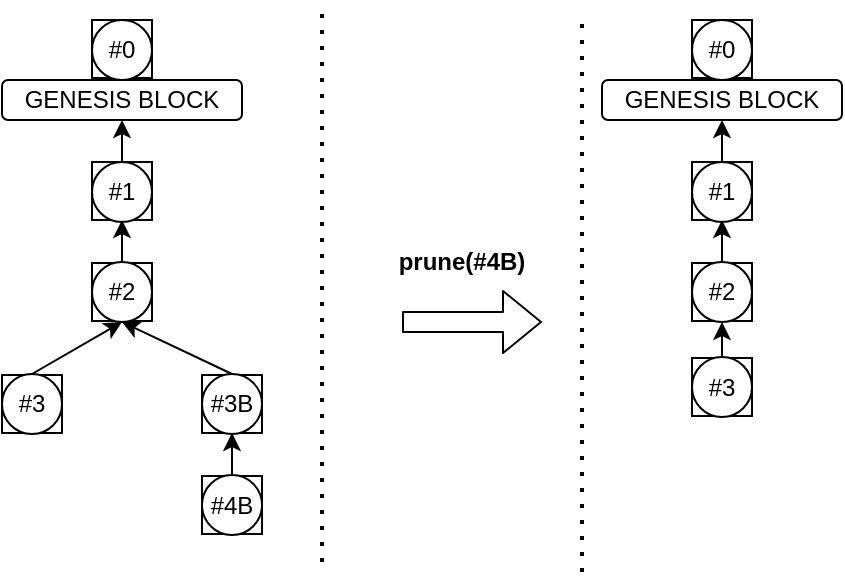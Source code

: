 <mxfile version="13.4.5" type="device"><diagram id="RQcjgeeODLbcMBvQ2yHW" name="Page-1"><mxGraphModel dx="932" dy="603" grid="1" gridSize="10" guides="1" tooltips="1" connect="1" arrows="1" fold="1" page="1" pageScale="1" pageWidth="827" pageHeight="1169" math="0" shadow="0"><root><mxCell id="0"/><mxCell id="1" parent="0"/><mxCell id="AltUrxacRX_yjxhTiLbI-17" value="" style="rounded=0;whiteSpace=wrap;html=1;" vertex="1" parent="1"><mxGeometry x="155" y="169" width="30" height="29" as="geometry"/></mxCell><mxCell id="AltUrxacRX_yjxhTiLbI-16" value="" style="rounded=0;whiteSpace=wrap;html=1;" vertex="1" parent="1"><mxGeometry x="155" y="290.5" width="30" height="29" as="geometry"/></mxCell><mxCell id="AltUrxacRX_yjxhTiLbI-14" value="" style="rounded=0;whiteSpace=wrap;html=1;" vertex="1" parent="1"><mxGeometry x="155" y="240" width="30" height="29" as="geometry"/></mxCell><mxCell id="AltUrxacRX_yjxhTiLbI-2" value="#1" style="ellipse;whiteSpace=wrap;html=1;" vertex="1" parent="1"><mxGeometry x="155" y="240" width="30" height="30" as="geometry"/></mxCell><mxCell id="AltUrxacRX_yjxhTiLbI-3" value="#2" style="ellipse;whiteSpace=wrap;html=1;" vertex="1" parent="1"><mxGeometry x="155" y="290" width="30" height="30" as="geometry"/></mxCell><mxCell id="AltUrxacRX_yjxhTiLbI-5" value="#0" style="ellipse;whiteSpace=wrap;html=1;" vertex="1" parent="1"><mxGeometry x="155" y="169" width="30" height="30" as="geometry"/></mxCell><mxCell id="AltUrxacRX_yjxhTiLbI-6" value="GENESIS BLOCK" style="rounded=1;whiteSpace=wrap;html=1;" vertex="1" parent="1"><mxGeometry x="110" y="199" width="120" height="20" as="geometry"/></mxCell><mxCell id="AltUrxacRX_yjxhTiLbI-9" value="" style="endArrow=classic;html=1;exitX=0.5;exitY=0;exitDx=0;exitDy=0;entryX=0.5;entryY=1;entryDx=0;entryDy=0;" edge="1" parent="1" source="AltUrxacRX_yjxhTiLbI-2" target="AltUrxacRX_yjxhTiLbI-6"><mxGeometry width="50" height="50" relative="1" as="geometry"><mxPoint x="345" y="459" as="sourcePoint"/><mxPoint x="395" y="409" as="targetPoint"/></mxGeometry></mxCell><mxCell id="AltUrxacRX_yjxhTiLbI-10" value="" style="endArrow=classic;html=1;exitX=0.5;exitY=0;exitDx=0;exitDy=0;" edge="1" parent="1" source="AltUrxacRX_yjxhTiLbI-3"><mxGeometry width="50" height="50" relative="1" as="geometry"><mxPoint x="180" y="250" as="sourcePoint"/><mxPoint x="170" y="269" as="targetPoint"/></mxGeometry></mxCell><mxCell id="AltUrxacRX_yjxhTiLbI-83" value="" style="rounded=0;whiteSpace=wrap;html=1;" vertex="1" parent="1"><mxGeometry x="110" y="346.5" width="30" height="29" as="geometry"/></mxCell><mxCell id="AltUrxacRX_yjxhTiLbI-84" value="#3" style="ellipse;whiteSpace=wrap;html=1;" vertex="1" parent="1"><mxGeometry x="110" y="346" width="30" height="30" as="geometry"/></mxCell><mxCell id="AltUrxacRX_yjxhTiLbI-85" value="" style="endArrow=classic;html=1;exitX=0.5;exitY=0;exitDx=0;exitDy=0;entryX=0.5;entryY=1;entryDx=0;entryDy=0;" edge="1" parent="1" source="AltUrxacRX_yjxhTiLbI-84" target="AltUrxacRX_yjxhTiLbI-3"><mxGeometry width="50" height="50" relative="1" as="geometry"><mxPoint x="135" y="306" as="sourcePoint"/><mxPoint x="125" y="325" as="targetPoint"/></mxGeometry></mxCell><mxCell id="AltUrxacRX_yjxhTiLbI-86" value="" style="rounded=0;whiteSpace=wrap;html=1;" vertex="1" parent="1"><mxGeometry x="210" y="346.5" width="30" height="29" as="geometry"/></mxCell><mxCell id="AltUrxacRX_yjxhTiLbI-87" value="#3B" style="ellipse;whiteSpace=wrap;html=1;" vertex="1" parent="1"><mxGeometry x="210" y="346" width="30" height="30" as="geometry"/></mxCell><mxCell id="AltUrxacRX_yjxhTiLbI-88" value="" style="endArrow=classic;html=1;exitX=0.5;exitY=0;exitDx=0;exitDy=0;entryX=0.5;entryY=1;entryDx=0;entryDy=0;" edge="1" parent="1" source="AltUrxacRX_yjxhTiLbI-87" target="AltUrxacRX_yjxhTiLbI-3"><mxGeometry width="50" height="50" relative="1" as="geometry"><mxPoint x="235" y="306" as="sourcePoint"/><mxPoint x="225" y="325" as="targetPoint"/></mxGeometry></mxCell><mxCell id="AltUrxacRX_yjxhTiLbI-89" value="" style="rounded=0;whiteSpace=wrap;html=1;" vertex="1" parent="1"><mxGeometry x="210" y="397" width="30" height="29" as="geometry"/></mxCell><mxCell id="AltUrxacRX_yjxhTiLbI-90" value="#4B" style="ellipse;whiteSpace=wrap;html=1;" vertex="1" parent="1"><mxGeometry x="210" y="396.5" width="30" height="30" as="geometry"/></mxCell><mxCell id="AltUrxacRX_yjxhTiLbI-91" value="" style="endArrow=classic;html=1;exitX=0.5;exitY=0;exitDx=0;exitDy=0;" edge="1" parent="1" source="AltUrxacRX_yjxhTiLbI-90"><mxGeometry width="50" height="50" relative="1" as="geometry"><mxPoint x="235" y="356.5" as="sourcePoint"/><mxPoint x="225" y="375.5" as="targetPoint"/></mxGeometry></mxCell><mxCell id="AltUrxacRX_yjxhTiLbI-94" value="" style="rounded=0;whiteSpace=wrap;html=1;" vertex="1" parent="1"><mxGeometry x="455" y="169" width="30" height="29" as="geometry"/></mxCell><mxCell id="AltUrxacRX_yjxhTiLbI-95" value="" style="rounded=0;whiteSpace=wrap;html=1;" vertex="1" parent="1"><mxGeometry x="455" y="290.5" width="30" height="29" as="geometry"/></mxCell><mxCell id="AltUrxacRX_yjxhTiLbI-96" value="" style="rounded=0;whiteSpace=wrap;html=1;" vertex="1" parent="1"><mxGeometry x="455" y="240" width="30" height="29" as="geometry"/></mxCell><mxCell id="AltUrxacRX_yjxhTiLbI-97" value="#1" style="ellipse;whiteSpace=wrap;html=1;" vertex="1" parent="1"><mxGeometry x="455" y="240" width="30" height="30" as="geometry"/></mxCell><mxCell id="AltUrxacRX_yjxhTiLbI-98" value="#2" style="ellipse;whiteSpace=wrap;html=1;" vertex="1" parent="1"><mxGeometry x="455" y="290" width="30" height="30" as="geometry"/></mxCell><mxCell id="AltUrxacRX_yjxhTiLbI-99" value="#0" style="ellipse;whiteSpace=wrap;html=1;" vertex="1" parent="1"><mxGeometry x="455" y="169" width="30" height="30" as="geometry"/></mxCell><mxCell id="AltUrxacRX_yjxhTiLbI-100" value="GENESIS BLOCK" style="rounded=1;whiteSpace=wrap;html=1;" vertex="1" parent="1"><mxGeometry x="410" y="199" width="120" height="20" as="geometry"/></mxCell><mxCell id="AltUrxacRX_yjxhTiLbI-101" value="" style="endArrow=classic;html=1;exitX=0.5;exitY=0;exitDx=0;exitDy=0;entryX=0.5;entryY=1;entryDx=0;entryDy=0;" edge="1" parent="1" source="AltUrxacRX_yjxhTiLbI-97" target="AltUrxacRX_yjxhTiLbI-100"><mxGeometry width="50" height="50" relative="1" as="geometry"><mxPoint x="645" y="459" as="sourcePoint"/><mxPoint x="695" y="409" as="targetPoint"/></mxGeometry></mxCell><mxCell id="AltUrxacRX_yjxhTiLbI-102" value="" style="endArrow=classic;html=1;exitX=0.5;exitY=0;exitDx=0;exitDy=0;" edge="1" parent="1" source="AltUrxacRX_yjxhTiLbI-98"><mxGeometry width="50" height="50" relative="1" as="geometry"><mxPoint x="480" y="250" as="sourcePoint"/><mxPoint x="470" y="269" as="targetPoint"/></mxGeometry></mxCell><mxCell id="AltUrxacRX_yjxhTiLbI-103" value="" style="rounded=0;whiteSpace=wrap;html=1;" vertex="1" parent="1"><mxGeometry x="455" y="338" width="30" height="29" as="geometry"/></mxCell><mxCell id="AltUrxacRX_yjxhTiLbI-104" value="#3" style="ellipse;whiteSpace=wrap;html=1;" vertex="1" parent="1"><mxGeometry x="455" y="337.5" width="30" height="30" as="geometry"/></mxCell><mxCell id="AltUrxacRX_yjxhTiLbI-105" value="" style="endArrow=classic;html=1;exitX=0.5;exitY=0;exitDx=0;exitDy=0;entryX=0.5;entryY=1;entryDx=0;entryDy=0;" edge="1" parent="1" source="AltUrxacRX_yjxhTiLbI-104" target="AltUrxacRX_yjxhTiLbI-98"><mxGeometry width="50" height="50" relative="1" as="geometry"><mxPoint x="435" y="306" as="sourcePoint"/><mxPoint x="425" y="325" as="targetPoint"/></mxGeometry></mxCell><mxCell id="AltUrxacRX_yjxhTiLbI-112" value="prune(#4B)" style="text;html=1;strokeColor=none;fillColor=none;align=center;verticalAlign=middle;whiteSpace=wrap;rounded=0;fontStyle=1" vertex="1" parent="1"><mxGeometry x="320" y="280" width="40" height="20" as="geometry"/></mxCell><mxCell id="AltUrxacRX_yjxhTiLbI-113" value="" style="endArrow=none;dashed=1;html=1;dashPattern=1 3;strokeWidth=2;" edge="1" parent="1"><mxGeometry width="50" height="50" relative="1" as="geometry"><mxPoint x="270" y="440" as="sourcePoint"/><mxPoint x="270" y="160" as="targetPoint"/></mxGeometry></mxCell><mxCell id="AltUrxacRX_yjxhTiLbI-114" value="" style="endArrow=none;dashed=1;html=1;dashPattern=1 3;strokeWidth=2;" edge="1" parent="1"><mxGeometry width="50" height="50" relative="1" as="geometry"><mxPoint x="400" y="445" as="sourcePoint"/><mxPoint x="400" y="165" as="targetPoint"/></mxGeometry></mxCell><mxCell id="AltUrxacRX_yjxhTiLbI-115" value="" style="shape=flexArrow;endArrow=classic;html=1;" edge="1" parent="1"><mxGeometry width="50" height="50" relative="1" as="geometry"><mxPoint x="310" y="320" as="sourcePoint"/><mxPoint x="380" y="320" as="targetPoint"/></mxGeometry></mxCell></root></mxGraphModel></diagram></mxfile>